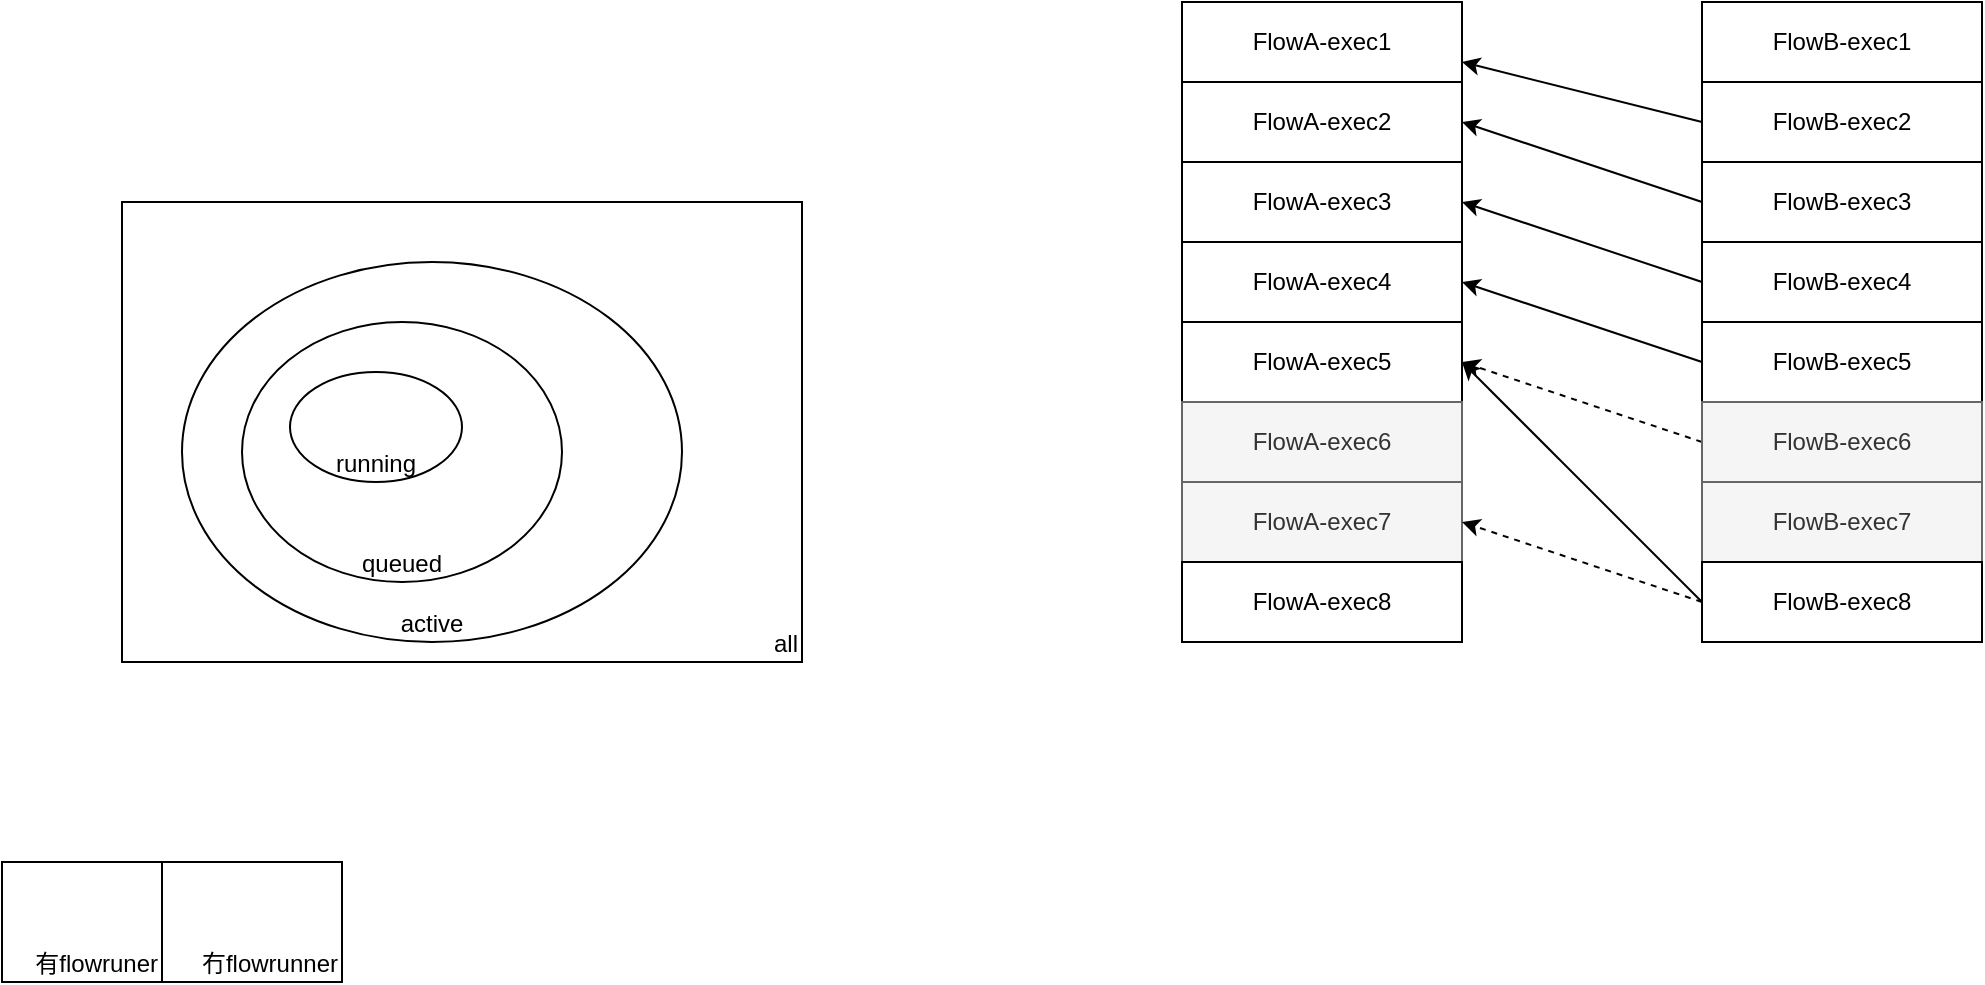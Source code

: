 <mxfile version="15.1.1" type="github">
  <diagram id="aQnRRkF6ognPnJ4j7R5l" name="第 1 页">
    <mxGraphModel dx="1422" dy="762" grid="1" gridSize="10" guides="1" tooltips="1" connect="1" arrows="1" fold="1" page="1" pageScale="1" pageWidth="827" pageHeight="1169" math="0" shadow="0">
      <root>
        <mxCell id="0" />
        <mxCell id="1" parent="0" />
        <mxCell id="pk9T2rpyoznw9BTv7xYc-8" value="all" style="rounded=0;whiteSpace=wrap;html=1;verticalAlign=bottom;align=right;" parent="1" vertex="1">
          <mxGeometry x="210" y="290" width="340" height="230" as="geometry" />
        </mxCell>
        <mxCell id="pk9T2rpyoznw9BTv7xYc-9" value="active" style="ellipse;whiteSpace=wrap;html=1;verticalAlign=bottom;" parent="1" vertex="1">
          <mxGeometry x="240" y="320" width="250" height="190" as="geometry" />
        </mxCell>
        <mxCell id="pk9T2rpyoznw9BTv7xYc-10" value="queued" style="ellipse;whiteSpace=wrap;html=1;verticalAlign=bottom;" parent="1" vertex="1">
          <mxGeometry x="270" y="350" width="160" height="130" as="geometry" />
        </mxCell>
        <mxCell id="pk9T2rpyoznw9BTv7xYc-11" value="running" style="ellipse;whiteSpace=wrap;html=1;verticalAlign=bottom;" parent="1" vertex="1">
          <mxGeometry x="294" y="375" width="86" height="55" as="geometry" />
        </mxCell>
        <mxCell id="pk9T2rpyoznw9BTv7xYc-12" value="有flowruner" style="rounded=0;whiteSpace=wrap;html=1;align=right;verticalAlign=bottom;" parent="1" vertex="1">
          <mxGeometry x="150" y="620" width="80" height="60" as="geometry" />
        </mxCell>
        <mxCell id="pk9T2rpyoznw9BTv7xYc-13" value="冇flowrunner" style="rounded=0;whiteSpace=wrap;html=1;align=right;verticalAlign=bottom;" parent="1" vertex="1">
          <mxGeometry x="230" y="620" width="90" height="60" as="geometry" />
        </mxCell>
        <mxCell id="e2mZM0DdO9kEQqsVOAgc-1" value="FlowA-exec1" style="rounded=0;whiteSpace=wrap;html=1;" vertex="1" parent="1">
          <mxGeometry x="740" y="190" width="140" height="40" as="geometry" />
        </mxCell>
        <mxCell id="e2mZM0DdO9kEQqsVOAgc-6" value="&lt;span&gt;FlowA-exec2&lt;/span&gt;" style="rounded=0;whiteSpace=wrap;html=1;" vertex="1" parent="1">
          <mxGeometry x="740" y="230" width="140" height="40" as="geometry" />
        </mxCell>
        <mxCell id="e2mZM0DdO9kEQqsVOAgc-7" value="&lt;span&gt;FlowA-exec3&lt;/span&gt;" style="rounded=0;whiteSpace=wrap;html=1;" vertex="1" parent="1">
          <mxGeometry x="740" y="270" width="140" height="40" as="geometry" />
        </mxCell>
        <mxCell id="e2mZM0DdO9kEQqsVOAgc-8" value="&lt;span&gt;FlowA-exec4&lt;/span&gt;" style="rounded=0;whiteSpace=wrap;html=1;" vertex="1" parent="1">
          <mxGeometry x="740" y="310" width="140" height="40" as="geometry" />
        </mxCell>
        <mxCell id="e2mZM0DdO9kEQqsVOAgc-9" value="&lt;span&gt;FlowA-exec5&lt;/span&gt;" style="rounded=0;whiteSpace=wrap;html=1;" vertex="1" parent="1">
          <mxGeometry x="740" y="350" width="140" height="40" as="geometry" />
        </mxCell>
        <mxCell id="e2mZM0DdO9kEQqsVOAgc-10" value="&lt;span&gt;FlowA-exec6&lt;/span&gt;" style="rounded=0;whiteSpace=wrap;html=1;fillColor=#f5f5f5;strokeColor=#666666;fontColor=#333333;" vertex="1" parent="1">
          <mxGeometry x="740" y="390" width="140" height="40" as="geometry" />
        </mxCell>
        <mxCell id="e2mZM0DdO9kEQqsVOAgc-11" value="&lt;span&gt;FlowA-exec7&lt;/span&gt;" style="rounded=0;whiteSpace=wrap;html=1;fillColor=#f5f5f5;strokeColor=#666666;fontColor=#333333;" vertex="1" parent="1">
          <mxGeometry x="740" y="430" width="140" height="40" as="geometry" />
        </mxCell>
        <mxCell id="e2mZM0DdO9kEQqsVOAgc-12" value="&lt;span&gt;FlowA-exec8&lt;/span&gt;" style="rounded=0;whiteSpace=wrap;html=1;" vertex="1" parent="1">
          <mxGeometry x="740" y="470" width="140" height="40" as="geometry" />
        </mxCell>
        <mxCell id="e2mZM0DdO9kEQqsVOAgc-13" value="FlowB-exec1" style="rounded=0;whiteSpace=wrap;html=1;" vertex="1" parent="1">
          <mxGeometry x="1000" y="190" width="140" height="40" as="geometry" />
        </mxCell>
        <mxCell id="e2mZM0DdO9kEQqsVOAgc-21" style="rounded=0;orthogonalLoop=1;jettySize=auto;html=1;exitX=0;exitY=0.5;exitDx=0;exitDy=0;entryX=1;entryY=0.75;entryDx=0;entryDy=0;" edge="1" parent="1" source="e2mZM0DdO9kEQqsVOAgc-14" target="e2mZM0DdO9kEQqsVOAgc-1">
          <mxGeometry relative="1" as="geometry" />
        </mxCell>
        <mxCell id="e2mZM0DdO9kEQqsVOAgc-14" value="&lt;span&gt;FlowB-exec2&lt;/span&gt;" style="rounded=0;whiteSpace=wrap;html=1;" vertex="1" parent="1">
          <mxGeometry x="1000" y="230" width="140" height="40" as="geometry" />
        </mxCell>
        <mxCell id="e2mZM0DdO9kEQqsVOAgc-22" style="edgeStyle=none;rounded=0;orthogonalLoop=1;jettySize=auto;html=1;exitX=0;exitY=0.5;exitDx=0;exitDy=0;entryX=1;entryY=0.5;entryDx=0;entryDy=0;" edge="1" parent="1" source="e2mZM0DdO9kEQqsVOAgc-15" target="e2mZM0DdO9kEQqsVOAgc-6">
          <mxGeometry relative="1" as="geometry" />
        </mxCell>
        <mxCell id="e2mZM0DdO9kEQqsVOAgc-15" value="&lt;span&gt;FlowB-exec3&lt;/span&gt;" style="rounded=0;whiteSpace=wrap;html=1;" vertex="1" parent="1">
          <mxGeometry x="1000" y="270" width="140" height="40" as="geometry" />
        </mxCell>
        <mxCell id="e2mZM0DdO9kEQqsVOAgc-23" style="edgeStyle=none;rounded=0;orthogonalLoop=1;jettySize=auto;html=1;exitX=0;exitY=0.5;exitDx=0;exitDy=0;entryX=1;entryY=0.5;entryDx=0;entryDy=0;" edge="1" parent="1" source="e2mZM0DdO9kEQqsVOAgc-16" target="e2mZM0DdO9kEQqsVOAgc-7">
          <mxGeometry relative="1" as="geometry" />
        </mxCell>
        <mxCell id="e2mZM0DdO9kEQqsVOAgc-16" value="&lt;span&gt;FlowB-exec4&lt;/span&gt;" style="rounded=0;whiteSpace=wrap;html=1;" vertex="1" parent="1">
          <mxGeometry x="1000" y="310" width="140" height="40" as="geometry" />
        </mxCell>
        <mxCell id="e2mZM0DdO9kEQqsVOAgc-24" style="edgeStyle=none;rounded=0;orthogonalLoop=1;jettySize=auto;html=1;exitX=0;exitY=0.5;exitDx=0;exitDy=0;entryX=1;entryY=0.5;entryDx=0;entryDy=0;" edge="1" parent="1" source="e2mZM0DdO9kEQqsVOAgc-17" target="e2mZM0DdO9kEQqsVOAgc-8">
          <mxGeometry relative="1" as="geometry" />
        </mxCell>
        <mxCell id="e2mZM0DdO9kEQqsVOAgc-17" value="&lt;span&gt;FlowB-exec5&lt;/span&gt;" style="rounded=0;whiteSpace=wrap;html=1;" vertex="1" parent="1">
          <mxGeometry x="1000" y="350" width="140" height="40" as="geometry" />
        </mxCell>
        <mxCell id="e2mZM0DdO9kEQqsVOAgc-25" style="edgeStyle=none;rounded=0;orthogonalLoop=1;jettySize=auto;html=1;exitX=0;exitY=0.5;exitDx=0;exitDy=0;entryX=1;entryY=0.5;entryDx=0;entryDy=0;dashed=1;" edge="1" parent="1" source="e2mZM0DdO9kEQqsVOAgc-18" target="e2mZM0DdO9kEQqsVOAgc-9">
          <mxGeometry relative="1" as="geometry" />
        </mxCell>
        <mxCell id="e2mZM0DdO9kEQqsVOAgc-18" value="&lt;span&gt;FlowB-exec6&lt;/span&gt;" style="rounded=0;whiteSpace=wrap;html=1;fillColor=#f5f5f5;strokeColor=#666666;fontColor=#333333;shadow=0;" vertex="1" parent="1">
          <mxGeometry x="1000" y="390" width="140" height="40" as="geometry" />
        </mxCell>
        <mxCell id="e2mZM0DdO9kEQqsVOAgc-19" value="&lt;span&gt;FlowB-exec7&lt;/span&gt;" style="rounded=0;whiteSpace=wrap;html=1;fillColor=#f5f5f5;strokeColor=#666666;fontColor=#333333;" vertex="1" parent="1">
          <mxGeometry x="1000" y="430" width="140" height="40" as="geometry" />
        </mxCell>
        <mxCell id="e2mZM0DdO9kEQqsVOAgc-26" style="edgeStyle=none;rounded=0;orthogonalLoop=1;jettySize=auto;html=1;exitX=0;exitY=0.5;exitDx=0;exitDy=0;entryX=1;entryY=0.5;entryDx=0;entryDy=0;dashed=1;" edge="1" parent="1" source="e2mZM0DdO9kEQqsVOAgc-20" target="e2mZM0DdO9kEQqsVOAgc-11">
          <mxGeometry relative="1" as="geometry" />
        </mxCell>
        <mxCell id="e2mZM0DdO9kEQqsVOAgc-27" style="edgeStyle=none;rounded=0;orthogonalLoop=1;jettySize=auto;html=1;exitX=0;exitY=0.5;exitDx=0;exitDy=0;entryX=1;entryY=0.5;entryDx=0;entryDy=0;" edge="1" parent="1" source="e2mZM0DdO9kEQqsVOAgc-20" target="e2mZM0DdO9kEQqsVOAgc-9">
          <mxGeometry relative="1" as="geometry" />
        </mxCell>
        <mxCell id="e2mZM0DdO9kEQqsVOAgc-20" value="&lt;span&gt;FlowB-exec8&lt;/span&gt;" style="rounded=0;whiteSpace=wrap;html=1;" vertex="1" parent="1">
          <mxGeometry x="1000" y="470" width="140" height="40" as="geometry" />
        </mxCell>
      </root>
    </mxGraphModel>
  </diagram>
</mxfile>
